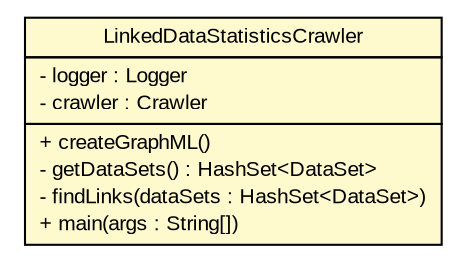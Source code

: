 #!/usr/local/bin/dot
#
# Class diagram 
# Generated by UMLGraph version 5.2 (http://www.umlgraph.org/)
#

digraph G {
	edge [fontname="arial",fontsize=10,labelfontname="arial",labelfontsize=10];
	node [fontname="arial",fontsize=10,shape=plaintext];
	nodesep=0.25;
	ranksep=0.5;
	// tud.iir.web.datasetcrawler.LinkedDataStatisticsCrawler
	c58161 [label=<<table title="tud.iir.web.datasetcrawler.LinkedDataStatisticsCrawler" border="0" cellborder="1" cellspacing="0" cellpadding="2" port="p" bgcolor="lemonChiffon" href="./LinkedDataStatisticsCrawler.html">
		<tr><td><table border="0" cellspacing="0" cellpadding="1">
<tr><td align="center" balign="center"> LinkedDataStatisticsCrawler </td></tr>
		</table></td></tr>
		<tr><td><table border="0" cellspacing="0" cellpadding="1">
<tr><td align="left" balign="left"> - logger : Logger </td></tr>
<tr><td align="left" balign="left"> - crawler : Crawler </td></tr>
		</table></td></tr>
		<tr><td><table border="0" cellspacing="0" cellpadding="1">
<tr><td align="left" balign="left"> + createGraphML() </td></tr>
<tr><td align="left" balign="left"> - getDataSets() : HashSet&lt;DataSet&gt; </td></tr>
<tr><td align="left" balign="left"> - findLinks(dataSets : HashSet&lt;DataSet&gt;) </td></tr>
<tr><td align="left" balign="left"> + main(args : String[]) </td></tr>
		</table></td></tr>
		</table>>, fontname="arial", fontcolor="black", fontsize=10.0];
}

